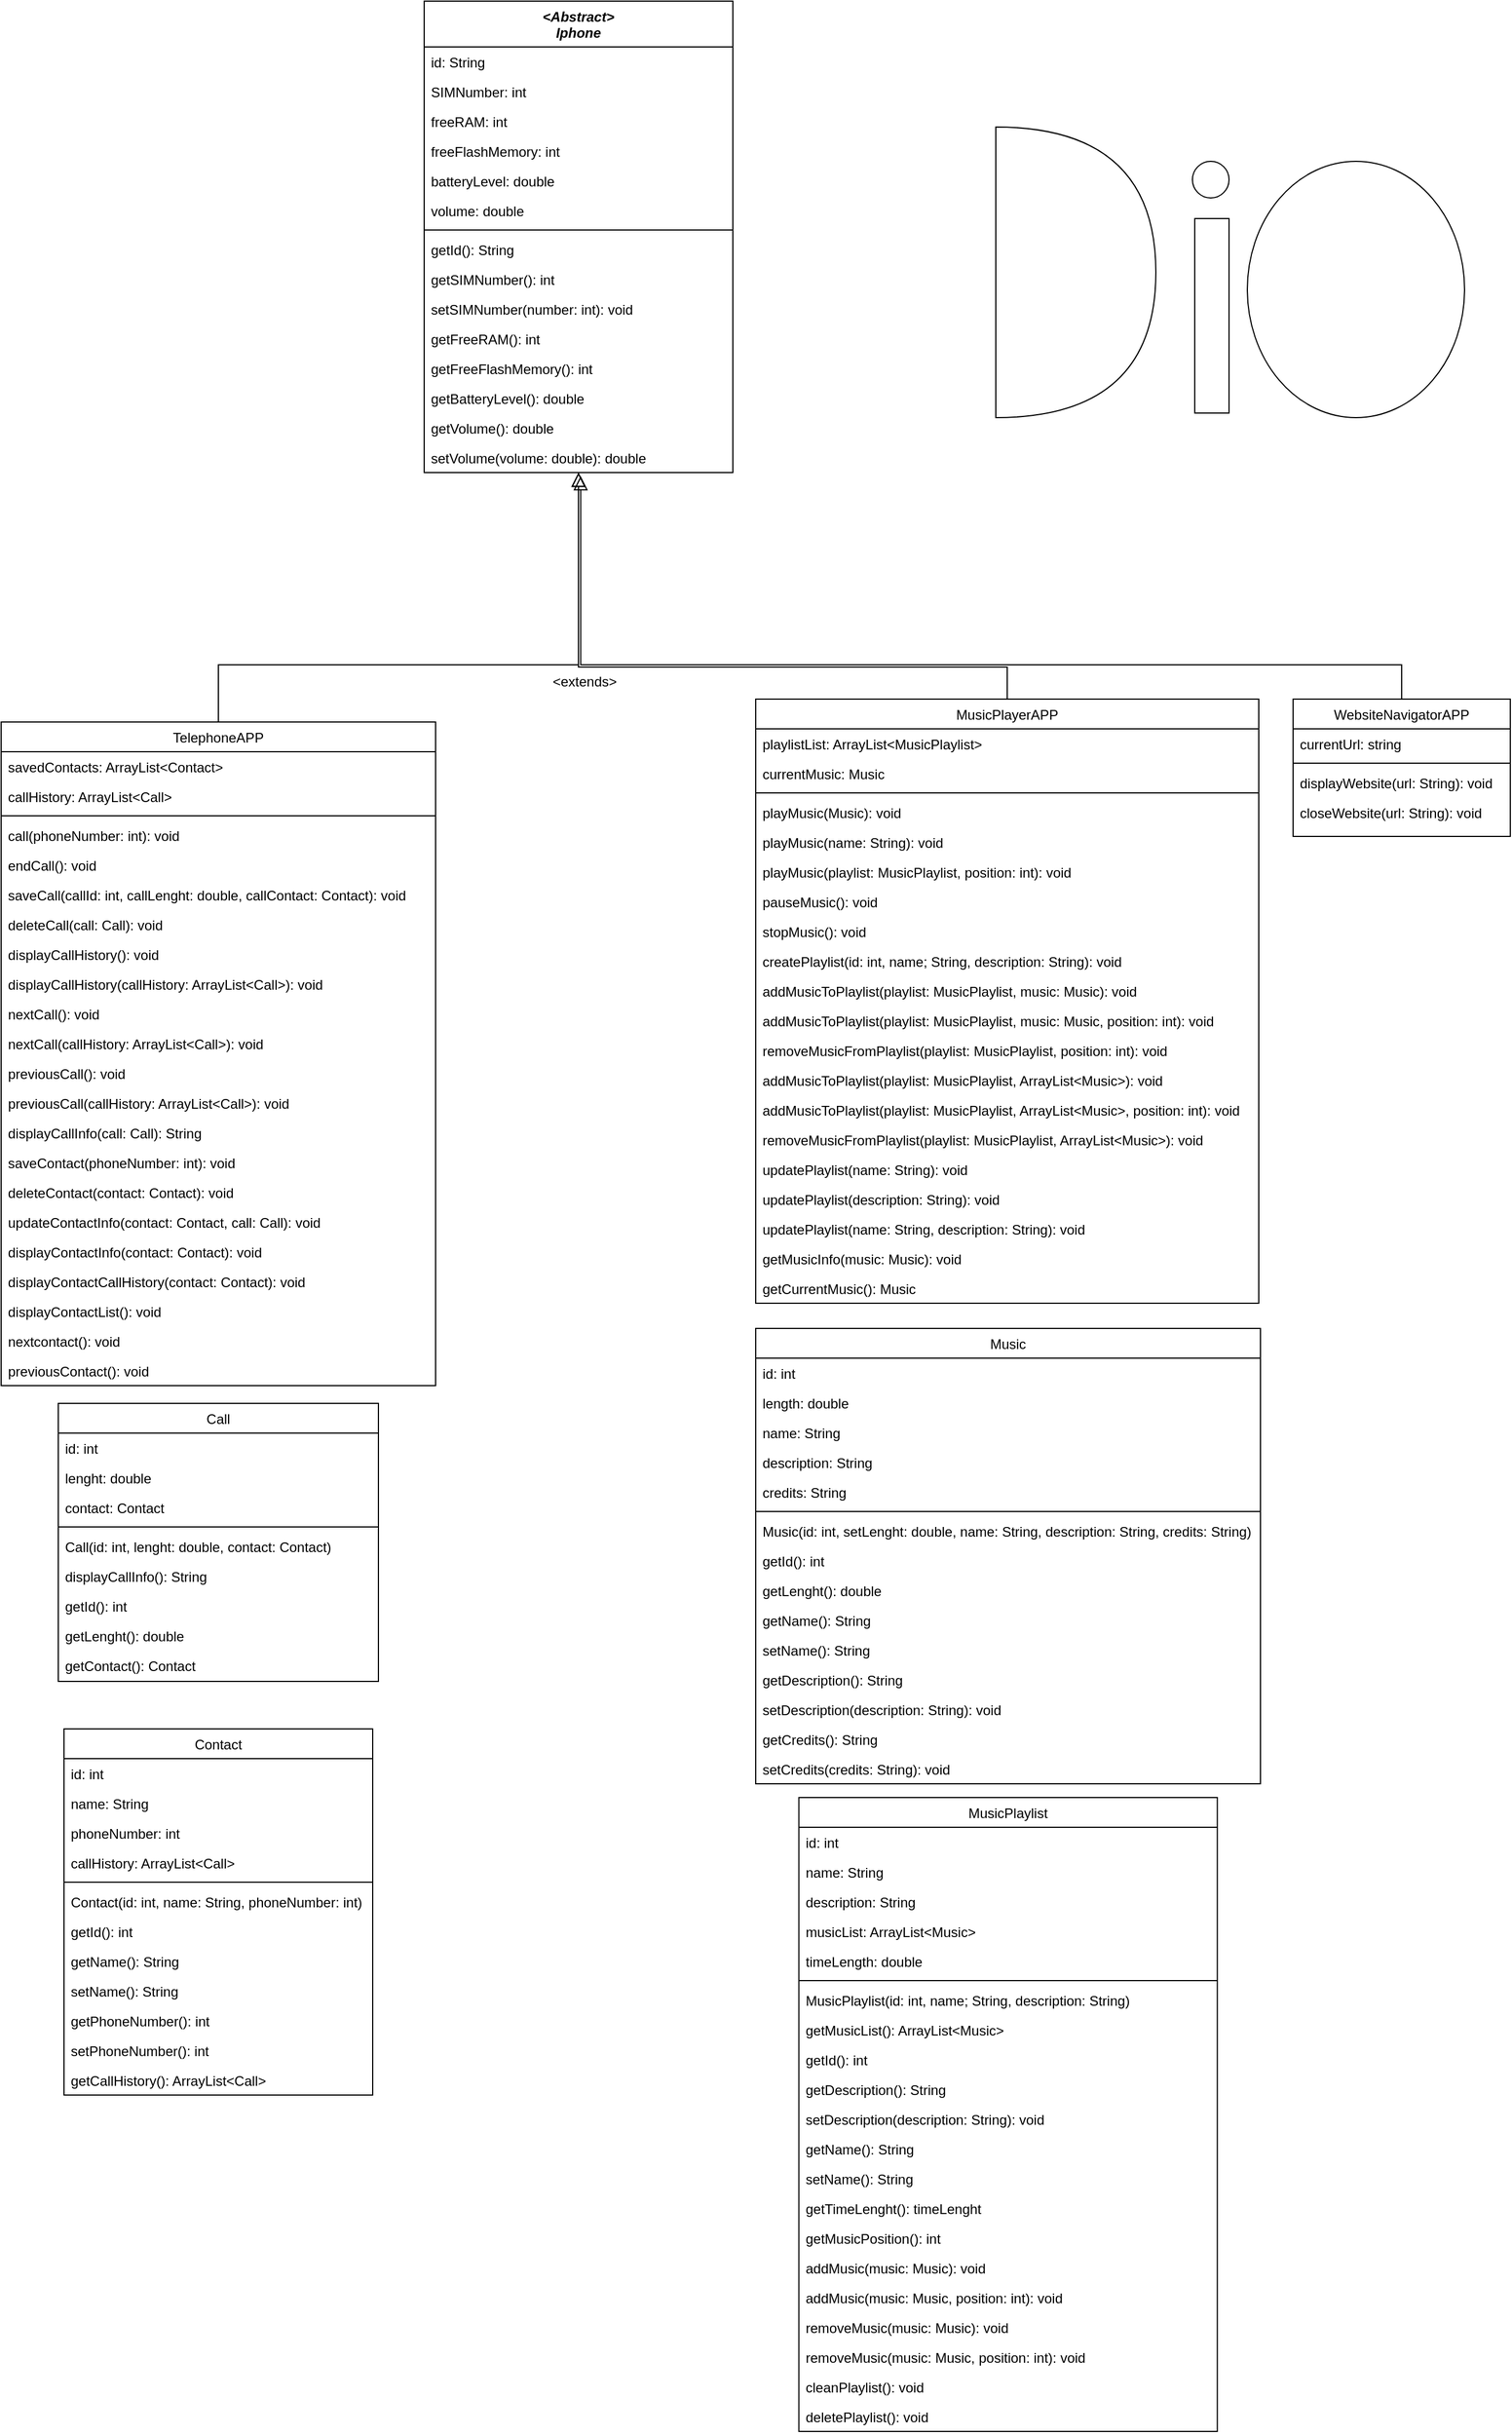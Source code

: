 <mxfile version="24.3.1" type="github">
  <diagram id="C5RBs43oDa-KdzZeNtuy" name="Page-1">
    <mxGraphModel dx="3695" dy="2749" grid="1" gridSize="10" guides="1" tooltips="1" connect="1" arrows="1" fold="1" page="1" pageScale="1" pageWidth="827" pageHeight="1169" math="0" shadow="0">
      <root>
        <mxCell id="WIyWlLk6GJQsqaUBKTNV-0" />
        <mxCell id="WIyWlLk6GJQsqaUBKTNV-1" parent="WIyWlLk6GJQsqaUBKTNV-0" />
        <mxCell id="zkfFHV4jXpPFQw0GAbJ--0" value="&lt;Abstract&gt;&#xa;Iphone" style="swimlane;fontStyle=3;align=center;verticalAlign=top;childLayout=stackLayout;horizontal=1;startSize=40;horizontalStack=0;resizeParent=1;resizeLast=0;collapsible=1;marginBottom=0;rounded=0;shadow=0;strokeWidth=1;" parent="WIyWlLk6GJQsqaUBKTNV-1" vertex="1">
          <mxGeometry x="-370" y="-1130" width="270" height="412" as="geometry">
            <mxRectangle x="230" y="140" width="160" height="26" as="alternateBounds" />
          </mxGeometry>
        </mxCell>
        <mxCell id="zkfFHV4jXpPFQw0GAbJ--1" value="id: String" style="text;align=left;verticalAlign=top;spacingLeft=4;spacingRight=4;overflow=hidden;rotatable=0;points=[[0,0.5],[1,0.5]];portConstraint=eastwest;" parent="zkfFHV4jXpPFQw0GAbJ--0" vertex="1">
          <mxGeometry y="40" width="270" height="26" as="geometry" />
        </mxCell>
        <mxCell id="zkfFHV4jXpPFQw0GAbJ--2" value="SIMNumber: int" style="text;align=left;verticalAlign=top;spacingLeft=4;spacingRight=4;overflow=hidden;rotatable=0;points=[[0,0.5],[1,0.5]];portConstraint=eastwest;rounded=0;shadow=0;html=0;" parent="zkfFHV4jXpPFQw0GAbJ--0" vertex="1">
          <mxGeometry y="66" width="270" height="26" as="geometry" />
        </mxCell>
        <mxCell id="VsYy0m-p5Vns88YrFGMC-11" value="freeRAM: int" style="text;align=left;verticalAlign=top;spacingLeft=4;spacingRight=4;overflow=hidden;rotatable=0;points=[[0,0.5],[1,0.5]];portConstraint=eastwest;rounded=0;shadow=0;html=0;" parent="zkfFHV4jXpPFQw0GAbJ--0" vertex="1">
          <mxGeometry y="92" width="270" height="26" as="geometry" />
        </mxCell>
        <mxCell id="VsYy0m-p5Vns88YrFGMC-12" value="freeFlashMemory: int" style="text;align=left;verticalAlign=top;spacingLeft=4;spacingRight=4;overflow=hidden;rotatable=0;points=[[0,0.5],[1,0.5]];portConstraint=eastwest;rounded=0;shadow=0;html=0;" parent="zkfFHV4jXpPFQw0GAbJ--0" vertex="1">
          <mxGeometry y="118" width="270" height="26" as="geometry" />
        </mxCell>
        <mxCell id="VsYy0m-p5Vns88YrFGMC-13" value="batteryLevel: double" style="text;align=left;verticalAlign=top;spacingLeft=4;spacingRight=4;overflow=hidden;rotatable=0;points=[[0,0.5],[1,0.5]];portConstraint=eastwest;rounded=0;shadow=0;html=0;" parent="zkfFHV4jXpPFQw0GAbJ--0" vertex="1">
          <mxGeometry y="144" width="270" height="26" as="geometry" />
        </mxCell>
        <mxCell id="VsYy0m-p5Vns88YrFGMC-38" value="volume: double" style="text;align=left;verticalAlign=top;spacingLeft=4;spacingRight=4;overflow=hidden;rotatable=0;points=[[0,0.5],[1,0.5]];portConstraint=eastwest;rounded=0;shadow=0;html=0;" parent="zkfFHV4jXpPFQw0GAbJ--0" vertex="1">
          <mxGeometry y="170" width="270" height="26" as="geometry" />
        </mxCell>
        <mxCell id="zkfFHV4jXpPFQw0GAbJ--4" value="" style="line;html=1;strokeWidth=1;align=left;verticalAlign=middle;spacingTop=-1;spacingLeft=3;spacingRight=3;rotatable=0;labelPosition=right;points=[];portConstraint=eastwest;" parent="zkfFHV4jXpPFQw0GAbJ--0" vertex="1">
          <mxGeometry y="196" width="270" height="8" as="geometry" />
        </mxCell>
        <mxCell id="VsYy0m-p5Vns88YrFGMC-31" value="getId(): String" style="text;align=left;verticalAlign=top;spacingLeft=4;spacingRight=4;overflow=hidden;rotatable=0;points=[[0,0.5],[1,0.5]];portConstraint=eastwest;" parent="zkfFHV4jXpPFQw0GAbJ--0" vertex="1">
          <mxGeometry y="204" width="270" height="26" as="geometry" />
        </mxCell>
        <mxCell id="zkfFHV4jXpPFQw0GAbJ--5" value="getSIMNumber(): int" style="text;align=left;verticalAlign=top;spacingLeft=4;spacingRight=4;overflow=hidden;rotatable=0;points=[[0,0.5],[1,0.5]];portConstraint=eastwest;" parent="zkfFHV4jXpPFQw0GAbJ--0" vertex="1">
          <mxGeometry y="230" width="270" height="26" as="geometry" />
        </mxCell>
        <mxCell id="VsYy0m-p5Vns88YrFGMC-25" value="setSIMNumber(number: int): void" style="text;align=left;verticalAlign=top;spacingLeft=4;spacingRight=4;overflow=hidden;rotatable=0;points=[[0,0.5],[1,0.5]];portConstraint=eastwest;" parent="zkfFHV4jXpPFQw0GAbJ--0" vertex="1">
          <mxGeometry y="256" width="270" height="26" as="geometry" />
        </mxCell>
        <mxCell id="VsYy0m-p5Vns88YrFGMC-26" value="getFreeRAM(): int&#xa;" style="text;align=left;verticalAlign=top;spacingLeft=4;spacingRight=4;overflow=hidden;rotatable=0;points=[[0,0.5],[1,0.5]];portConstraint=eastwest;" parent="zkfFHV4jXpPFQw0GAbJ--0" vertex="1">
          <mxGeometry y="282" width="270" height="26" as="geometry" />
        </mxCell>
        <mxCell id="VsYy0m-p5Vns88YrFGMC-28" value="getFreeFlashMemory(): int&#xa;" style="text;align=left;verticalAlign=top;spacingLeft=4;spacingRight=4;overflow=hidden;rotatable=0;points=[[0,0.5],[1,0.5]];portConstraint=eastwest;" parent="zkfFHV4jXpPFQw0GAbJ--0" vertex="1">
          <mxGeometry y="308" width="270" height="26" as="geometry" />
        </mxCell>
        <mxCell id="VsYy0m-p5Vns88YrFGMC-30" value="getBatteryLevel(): double&#xa;" style="text;align=left;verticalAlign=top;spacingLeft=4;spacingRight=4;overflow=hidden;rotatable=0;points=[[0,0.5],[1,0.5]];portConstraint=eastwest;" parent="zkfFHV4jXpPFQw0GAbJ--0" vertex="1">
          <mxGeometry y="334" width="270" height="26" as="geometry" />
        </mxCell>
        <mxCell id="VsYy0m-p5Vns88YrFGMC-36" value="getVolume(): double" style="text;align=left;verticalAlign=top;spacingLeft=4;spacingRight=4;overflow=hidden;rotatable=0;points=[[0,0.5],[1,0.5]];portConstraint=eastwest;" parent="zkfFHV4jXpPFQw0GAbJ--0" vertex="1">
          <mxGeometry y="360" width="270" height="26" as="geometry" />
        </mxCell>
        <mxCell id="VsYy0m-p5Vns88YrFGMC-37" value="setVolume(volume: double): double" style="text;align=left;verticalAlign=top;spacingLeft=4;spacingRight=4;overflow=hidden;rotatable=0;points=[[0,0.5],[1,0.5]];portConstraint=eastwest;" parent="zkfFHV4jXpPFQw0GAbJ--0" vertex="1">
          <mxGeometry y="386" width="270" height="26" as="geometry" />
        </mxCell>
        <mxCell id="zkfFHV4jXpPFQw0GAbJ--6" value="TelephoneAPP" style="swimlane;fontStyle=0;align=center;verticalAlign=top;childLayout=stackLayout;horizontal=1;startSize=26;horizontalStack=0;resizeParent=1;resizeLast=0;collapsible=1;marginBottom=0;rounded=0;shadow=0;strokeWidth=1;" parent="WIyWlLk6GJQsqaUBKTNV-1" vertex="1">
          <mxGeometry x="-740" y="-500" width="380" height="580" as="geometry">
            <mxRectangle x="130" y="380" width="160" height="26" as="alternateBounds" />
          </mxGeometry>
        </mxCell>
        <mxCell id="MtzZMHlsdwtKuNO-pW-n-44" value="savedContacts: ArrayList&lt;Contact&gt;" style="text;align=left;verticalAlign=top;spacingLeft=4;spacingRight=4;overflow=hidden;rotatable=0;points=[[0,0.5],[1,0.5]];portConstraint=eastwest;" parent="zkfFHV4jXpPFQw0GAbJ--6" vertex="1">
          <mxGeometry y="26" width="380" height="26" as="geometry" />
        </mxCell>
        <mxCell id="MtzZMHlsdwtKuNO-pW-n-29" value="callHistory: ArrayList&lt;Call&gt;" style="text;align=left;verticalAlign=top;spacingLeft=4;spacingRight=4;overflow=hidden;rotatable=0;points=[[0,0.5],[1,0.5]];portConstraint=eastwest;" parent="zkfFHV4jXpPFQw0GAbJ--6" vertex="1">
          <mxGeometry y="52" width="380" height="26" as="geometry" />
        </mxCell>
        <mxCell id="zkfFHV4jXpPFQw0GAbJ--9" value="" style="line;html=1;strokeWidth=1;align=left;verticalAlign=middle;spacingTop=-1;spacingLeft=3;spacingRight=3;rotatable=0;labelPosition=right;points=[];portConstraint=eastwest;" parent="zkfFHV4jXpPFQw0GAbJ--6" vertex="1">
          <mxGeometry y="78" width="380" height="8" as="geometry" />
        </mxCell>
        <mxCell id="MtzZMHlsdwtKuNO-pW-n-32" value="call(phoneNumber: int): void" style="text;align=left;verticalAlign=top;spacingLeft=4;spacingRight=4;overflow=hidden;rotatable=0;points=[[0,0.5],[1,0.5]];portConstraint=eastwest;" parent="zkfFHV4jXpPFQw0GAbJ--6" vertex="1">
          <mxGeometry y="86" width="380" height="26" as="geometry" />
        </mxCell>
        <mxCell id="MtzZMHlsdwtKuNO-pW-n-36" value="endCall(): void" style="text;align=left;verticalAlign=top;spacingLeft=4;spacingRight=4;overflow=hidden;rotatable=0;points=[[0,0.5],[1,0.5]];portConstraint=eastwest;" parent="zkfFHV4jXpPFQw0GAbJ--6" vertex="1">
          <mxGeometry y="112" width="380" height="26" as="geometry" />
        </mxCell>
        <mxCell id="MtzZMHlsdwtKuNO-pW-n-45" value="saveCall(callId: int, callLenght: double, callContact: Contact): void" style="text;align=left;verticalAlign=top;spacingLeft=4;spacingRight=4;overflow=hidden;rotatable=0;points=[[0,0.5],[1,0.5]];portConstraint=eastwest;" parent="zkfFHV4jXpPFQw0GAbJ--6" vertex="1">
          <mxGeometry y="138" width="380" height="26" as="geometry" />
        </mxCell>
        <mxCell id="MtzZMHlsdwtKuNO-pW-n-46" value="deleteCall(call: Call): void" style="text;align=left;verticalAlign=top;spacingLeft=4;spacingRight=4;overflow=hidden;rotatable=0;points=[[0,0.5],[1,0.5]];portConstraint=eastwest;" parent="zkfFHV4jXpPFQw0GAbJ--6" vertex="1">
          <mxGeometry y="164" width="380" height="26" as="geometry" />
        </mxCell>
        <mxCell id="MtzZMHlsdwtKuNO-pW-n-47" value="displayCallHistory(): void" style="text;align=left;verticalAlign=top;spacingLeft=4;spacingRight=4;overflow=hidden;rotatable=0;points=[[0,0.5],[1,0.5]];portConstraint=eastwest;" parent="zkfFHV4jXpPFQw0GAbJ--6" vertex="1">
          <mxGeometry y="190" width="380" height="26" as="geometry" />
        </mxCell>
        <mxCell id="MtzZMHlsdwtKuNO-pW-n-82" value="displayCallHistory(callHistory: ArrayList&lt;Call&gt;): void" style="text;align=left;verticalAlign=top;spacingLeft=4;spacingRight=4;overflow=hidden;rotatable=0;points=[[0,0.5],[1,0.5]];portConstraint=eastwest;" parent="zkfFHV4jXpPFQw0GAbJ--6" vertex="1">
          <mxGeometry y="216" width="380" height="26" as="geometry" />
        </mxCell>
        <mxCell id="MtzZMHlsdwtKuNO-pW-n-54" value="nextCall(): void" style="text;align=left;verticalAlign=top;spacingLeft=4;spacingRight=4;overflow=hidden;rotatable=0;points=[[0,0.5],[1,0.5]];portConstraint=eastwest;" parent="zkfFHV4jXpPFQw0GAbJ--6" vertex="1">
          <mxGeometry y="242" width="380" height="26" as="geometry" />
        </mxCell>
        <mxCell id="mUBlVwmN25KbNVUMUmp7-12" value="nextCall(callHistory: ArrayList&lt;Call&gt;): void" style="text;align=left;verticalAlign=top;spacingLeft=4;spacingRight=4;overflow=hidden;rotatable=0;points=[[0,0.5],[1,0.5]];portConstraint=eastwest;" vertex="1" parent="zkfFHV4jXpPFQw0GAbJ--6">
          <mxGeometry y="268" width="380" height="26" as="geometry" />
        </mxCell>
        <mxCell id="mUBlVwmN25KbNVUMUmp7-14" value="previousCall(): void" style="text;align=left;verticalAlign=top;spacingLeft=4;spacingRight=4;overflow=hidden;rotatable=0;points=[[0,0.5],[1,0.5]];portConstraint=eastwest;" vertex="1" parent="zkfFHV4jXpPFQw0GAbJ--6">
          <mxGeometry y="294" width="380" height="26" as="geometry" />
        </mxCell>
        <mxCell id="MtzZMHlsdwtKuNO-pW-n-55" value="previousCall(callHistory: ArrayList&lt;Call&gt;): void" style="text;align=left;verticalAlign=top;spacingLeft=4;spacingRight=4;overflow=hidden;rotatable=0;points=[[0,0.5],[1,0.5]];portConstraint=eastwest;" parent="zkfFHV4jXpPFQw0GAbJ--6" vertex="1">
          <mxGeometry y="320" width="380" height="26" as="geometry" />
        </mxCell>
        <mxCell id="MtzZMHlsdwtKuNO-pW-n-52" value="displayCallInfo(call: Call): String" style="text;align=left;verticalAlign=top;spacingLeft=4;spacingRight=4;overflow=hidden;rotatable=0;points=[[0,0.5],[1,0.5]];portConstraint=eastwest;" parent="zkfFHV4jXpPFQw0GAbJ--6" vertex="1">
          <mxGeometry y="346" width="380" height="26" as="geometry" />
        </mxCell>
        <mxCell id="MtzZMHlsdwtKuNO-pW-n-56" value="saveContact(phoneNumber: int): void" style="text;align=left;verticalAlign=top;spacingLeft=4;spacingRight=4;overflow=hidden;rotatable=0;points=[[0,0.5],[1,0.5]];portConstraint=eastwest;" parent="zkfFHV4jXpPFQw0GAbJ--6" vertex="1">
          <mxGeometry y="372" width="380" height="26" as="geometry" />
        </mxCell>
        <mxCell id="MtzZMHlsdwtKuNO-pW-n-57" value="deleteContact(contact: Contact): void" style="text;align=left;verticalAlign=top;spacingLeft=4;spacingRight=4;overflow=hidden;rotatable=0;points=[[0,0.5],[1,0.5]];portConstraint=eastwest;" parent="zkfFHV4jXpPFQw0GAbJ--6" vertex="1">
          <mxGeometry y="398" width="380" height="26" as="geometry" />
        </mxCell>
        <mxCell id="MtzZMHlsdwtKuNO-pW-n-64" value="updateContactInfo(contact: Contact, call: Call): void" style="text;align=left;verticalAlign=top;spacingLeft=4;spacingRight=4;overflow=hidden;rotatable=0;points=[[0,0.5],[1,0.5]];portConstraint=eastwest;" parent="zkfFHV4jXpPFQw0GAbJ--6" vertex="1">
          <mxGeometry y="424" width="380" height="26" as="geometry" />
        </mxCell>
        <mxCell id="MtzZMHlsdwtKuNO-pW-n-61" value="displayContactInfo(contact: Contact): void" style="text;align=left;verticalAlign=top;spacingLeft=4;spacingRight=4;overflow=hidden;rotatable=0;points=[[0,0.5],[1,0.5]];portConstraint=eastwest;" parent="zkfFHV4jXpPFQw0GAbJ--6" vertex="1">
          <mxGeometry y="450" width="380" height="26" as="geometry" />
        </mxCell>
        <mxCell id="MtzZMHlsdwtKuNO-pW-n-83" value="displayContactCallHistory(contact: Contact): void" style="text;align=left;verticalAlign=top;spacingLeft=4;spacingRight=4;overflow=hidden;rotatable=0;points=[[0,0.5],[1,0.5]];portConstraint=eastwest;" parent="zkfFHV4jXpPFQw0GAbJ--6" vertex="1">
          <mxGeometry y="476" width="380" height="26" as="geometry" />
        </mxCell>
        <mxCell id="MtzZMHlsdwtKuNO-pW-n-58" value="displayContactList(): void" style="text;align=left;verticalAlign=top;spacingLeft=4;spacingRight=4;overflow=hidden;rotatable=0;points=[[0,0.5],[1,0.5]];portConstraint=eastwest;" parent="zkfFHV4jXpPFQw0GAbJ--6" vertex="1">
          <mxGeometry y="502" width="380" height="26" as="geometry" />
        </mxCell>
        <mxCell id="MtzZMHlsdwtKuNO-pW-n-59" value="nextcontact(): void" style="text;align=left;verticalAlign=top;spacingLeft=4;spacingRight=4;overflow=hidden;rotatable=0;points=[[0,0.5],[1,0.5]];portConstraint=eastwest;" parent="zkfFHV4jXpPFQw0GAbJ--6" vertex="1">
          <mxGeometry y="528" width="380" height="26" as="geometry" />
        </mxCell>
        <mxCell id="MtzZMHlsdwtKuNO-pW-n-62" value="previousContact(): void" style="text;align=left;verticalAlign=top;spacingLeft=4;spacingRight=4;overflow=hidden;rotatable=0;points=[[0,0.5],[1,0.5]];portConstraint=eastwest;" parent="zkfFHV4jXpPFQw0GAbJ--6" vertex="1">
          <mxGeometry y="554" width="380" height="26" as="geometry" />
        </mxCell>
        <mxCell id="zkfFHV4jXpPFQw0GAbJ--12" value="" style="endArrow=block;endSize=10;endFill=0;shadow=0;strokeWidth=1;rounded=0;curved=0;edgeStyle=elbowEdgeStyle;elbow=vertical;" parent="WIyWlLk6GJQsqaUBKTNV-1" source="zkfFHV4jXpPFQw0GAbJ--6" target="zkfFHV4jXpPFQw0GAbJ--0" edge="1">
          <mxGeometry width="160" relative="1" as="geometry">
            <mxPoint x="-300" y="-667" as="sourcePoint" />
            <mxPoint x="-300" y="-667" as="targetPoint" />
            <Array as="points">
              <mxPoint x="-235" y="-550" />
            </Array>
          </mxGeometry>
        </mxCell>
        <mxCell id="zkfFHV4jXpPFQw0GAbJ--13" value="MusicPlayerAPP" style="swimlane;fontStyle=0;align=center;verticalAlign=top;childLayout=stackLayout;horizontal=1;startSize=26;horizontalStack=0;resizeParent=1;resizeLast=0;collapsible=1;marginBottom=0;rounded=0;shadow=0;strokeWidth=1;" parent="WIyWlLk6GJQsqaUBKTNV-1" vertex="1">
          <mxGeometry x="-80" y="-520" width="440" height="528" as="geometry">
            <mxRectangle x="340" y="380" width="170" height="26" as="alternateBounds" />
          </mxGeometry>
        </mxCell>
        <mxCell id="zkfFHV4jXpPFQw0GAbJ--14" value="playlistList: ArrayList&lt;MusicPlaylist&gt;&#xa;" style="text;align=left;verticalAlign=top;spacingLeft=4;spacingRight=4;overflow=hidden;rotatable=0;points=[[0,0.5],[1,0.5]];portConstraint=eastwest;" parent="zkfFHV4jXpPFQw0GAbJ--13" vertex="1">
          <mxGeometry y="26" width="440" height="26" as="geometry" />
        </mxCell>
        <mxCell id="mUBlVwmN25KbNVUMUmp7-44" value="currentMusic: Music" style="text;align=left;verticalAlign=top;spacingLeft=4;spacingRight=4;overflow=hidden;rotatable=0;points=[[0,0.5],[1,0.5]];portConstraint=eastwest;" vertex="1" parent="zkfFHV4jXpPFQw0GAbJ--13">
          <mxGeometry y="52" width="440" height="26" as="geometry" />
        </mxCell>
        <mxCell id="zkfFHV4jXpPFQw0GAbJ--15" value="" style="line;html=1;strokeWidth=1;align=left;verticalAlign=middle;spacingTop=-1;spacingLeft=3;spacingRight=3;rotatable=0;labelPosition=right;points=[];portConstraint=eastwest;" parent="zkfFHV4jXpPFQw0GAbJ--13" vertex="1">
          <mxGeometry y="78" width="440" height="8" as="geometry" />
        </mxCell>
        <mxCell id="mUBlVwmN25KbNVUMUmp7-31" value="playMusic(Music): void" style="text;align=left;verticalAlign=top;spacingLeft=4;spacingRight=4;overflow=hidden;rotatable=0;points=[[0,0.5],[1,0.5]];portConstraint=eastwest;" vertex="1" parent="zkfFHV4jXpPFQw0GAbJ--13">
          <mxGeometry y="86" width="440" height="26" as="geometry" />
        </mxCell>
        <mxCell id="mUBlVwmN25KbNVUMUmp7-35" value="playMusic(name: String): void" style="text;align=left;verticalAlign=top;spacingLeft=4;spacingRight=4;overflow=hidden;rotatable=0;points=[[0,0.5],[1,0.5]];portConstraint=eastwest;" vertex="1" parent="zkfFHV4jXpPFQw0GAbJ--13">
          <mxGeometry y="112" width="440" height="26" as="geometry" />
        </mxCell>
        <mxCell id="mUBlVwmN25KbNVUMUmp7-34" value="playMusic(playlist: MusicPlaylist, position: int): void" style="text;align=left;verticalAlign=top;spacingLeft=4;spacingRight=4;overflow=hidden;rotatable=0;points=[[0,0.5],[1,0.5]];portConstraint=eastwest;" vertex="1" parent="zkfFHV4jXpPFQw0GAbJ--13">
          <mxGeometry y="138" width="440" height="26" as="geometry" />
        </mxCell>
        <mxCell id="mUBlVwmN25KbNVUMUmp7-32" value="pauseMusic(): void" style="text;align=left;verticalAlign=top;spacingLeft=4;spacingRight=4;overflow=hidden;rotatable=0;points=[[0,0.5],[1,0.5]];portConstraint=eastwest;" vertex="1" parent="zkfFHV4jXpPFQw0GAbJ--13">
          <mxGeometry y="164" width="440" height="26" as="geometry" />
        </mxCell>
        <mxCell id="mUBlVwmN25KbNVUMUmp7-37" value="stopMusic(): void" style="text;align=left;verticalAlign=top;spacingLeft=4;spacingRight=4;overflow=hidden;rotatable=0;points=[[0,0.5],[1,0.5]];portConstraint=eastwest;" vertex="1" parent="zkfFHV4jXpPFQw0GAbJ--13">
          <mxGeometry y="190" width="440" height="26" as="geometry" />
        </mxCell>
        <mxCell id="mUBlVwmN25KbNVUMUmp7-46" value="createPlaylist(id: int, name; String, description: String): void" style="text;align=left;verticalAlign=top;spacingLeft=4;spacingRight=4;overflow=hidden;rotatable=0;points=[[0,0.5],[1,0.5]];portConstraint=eastwest;" vertex="1" parent="zkfFHV4jXpPFQw0GAbJ--13">
          <mxGeometry y="216" width="440" height="26" as="geometry" />
        </mxCell>
        <mxCell id="mUBlVwmN25KbNVUMUmp7-39" value="addMusicToPlaylist(playlist: MusicPlaylist, music: Music): void" style="text;align=left;verticalAlign=top;spacingLeft=4;spacingRight=4;overflow=hidden;rotatable=0;points=[[0,0.5],[1,0.5]];portConstraint=eastwest;" vertex="1" parent="zkfFHV4jXpPFQw0GAbJ--13">
          <mxGeometry y="242" width="440" height="26" as="geometry" />
        </mxCell>
        <mxCell id="mUBlVwmN25KbNVUMUmp7-51" value="addMusicToPlaylist(playlist: MusicPlaylist, music: Music, position: int): void" style="text;align=left;verticalAlign=top;spacingLeft=4;spacingRight=4;overflow=hidden;rotatable=0;points=[[0,0.5],[1,0.5]];portConstraint=eastwest;" vertex="1" parent="zkfFHV4jXpPFQw0GAbJ--13">
          <mxGeometry y="268" width="440" height="26" as="geometry" />
        </mxCell>
        <mxCell id="mUBlVwmN25KbNVUMUmp7-40" value="removeMusicFromPlaylist(playlist: MusicPlaylist, position: int): void" style="text;align=left;verticalAlign=top;spacingLeft=4;spacingRight=4;overflow=hidden;rotatable=0;points=[[0,0.5],[1,0.5]];portConstraint=eastwest;" vertex="1" parent="zkfFHV4jXpPFQw0GAbJ--13">
          <mxGeometry y="294" width="440" height="26" as="geometry" />
        </mxCell>
        <mxCell id="mUBlVwmN25KbNVUMUmp7-52" value="addMusicToPlaylist(playlist: MusicPlaylist, ArrayList&lt;Music&gt;): void" style="text;align=left;verticalAlign=top;spacingLeft=4;spacingRight=4;overflow=hidden;rotatable=0;points=[[0,0.5],[1,0.5]];portConstraint=eastwest;" vertex="1" parent="zkfFHV4jXpPFQw0GAbJ--13">
          <mxGeometry y="320" width="440" height="26" as="geometry" />
        </mxCell>
        <mxCell id="mUBlVwmN25KbNVUMUmp7-53" value="addMusicToPlaylist(playlist: MusicPlaylist, ArrayList&lt;Music&gt;, position: int): void" style="text;align=left;verticalAlign=top;spacingLeft=4;spacingRight=4;overflow=hidden;rotatable=0;points=[[0,0.5],[1,0.5]];portConstraint=eastwest;" vertex="1" parent="zkfFHV4jXpPFQw0GAbJ--13">
          <mxGeometry y="346" width="440" height="26" as="geometry" />
        </mxCell>
        <mxCell id="mUBlVwmN25KbNVUMUmp7-54" value="removeMusicFromPlaylist(playlist: MusicPlaylist, ArrayList&lt;Music&gt;): void" style="text;align=left;verticalAlign=top;spacingLeft=4;spacingRight=4;overflow=hidden;rotatable=0;points=[[0,0.5],[1,0.5]];portConstraint=eastwest;" vertex="1" parent="zkfFHV4jXpPFQw0GAbJ--13">
          <mxGeometry y="372" width="440" height="26" as="geometry" />
        </mxCell>
        <mxCell id="mUBlVwmN25KbNVUMUmp7-48" value="updatePlaylist(name: String): void" style="text;align=left;verticalAlign=top;spacingLeft=4;spacingRight=4;overflow=hidden;rotatable=0;points=[[0,0.5],[1,0.5]];portConstraint=eastwest;" vertex="1" parent="zkfFHV4jXpPFQw0GAbJ--13">
          <mxGeometry y="398" width="440" height="26" as="geometry" />
        </mxCell>
        <mxCell id="mUBlVwmN25KbNVUMUmp7-49" value="updatePlaylist(description: String): void" style="text;align=left;verticalAlign=top;spacingLeft=4;spacingRight=4;overflow=hidden;rotatable=0;points=[[0,0.5],[1,0.5]];portConstraint=eastwest;" vertex="1" parent="zkfFHV4jXpPFQw0GAbJ--13">
          <mxGeometry y="424" width="440" height="26" as="geometry" />
        </mxCell>
        <mxCell id="mUBlVwmN25KbNVUMUmp7-47" value="updatePlaylist(name: String, description: String): void" style="text;align=left;verticalAlign=top;spacingLeft=4;spacingRight=4;overflow=hidden;rotatable=0;points=[[0,0.5],[1,0.5]];portConstraint=eastwest;" vertex="1" parent="zkfFHV4jXpPFQw0GAbJ--13">
          <mxGeometry y="450" width="440" height="26" as="geometry" />
        </mxCell>
        <mxCell id="mUBlVwmN25KbNVUMUmp7-42" value="getMusicInfo(music: Music): void" style="text;align=left;verticalAlign=top;spacingLeft=4;spacingRight=4;overflow=hidden;rotatable=0;points=[[0,0.5],[1,0.5]];portConstraint=eastwest;" vertex="1" parent="zkfFHV4jXpPFQw0GAbJ--13">
          <mxGeometry y="476" width="440" height="26" as="geometry" />
        </mxCell>
        <mxCell id="mUBlVwmN25KbNVUMUmp7-45" value="getCurrentMusic(): Music" style="text;align=left;verticalAlign=top;spacingLeft=4;spacingRight=4;overflow=hidden;rotatable=0;points=[[0,0.5],[1,0.5]];portConstraint=eastwest;" vertex="1" parent="zkfFHV4jXpPFQw0GAbJ--13">
          <mxGeometry y="502" width="440" height="26" as="geometry" />
        </mxCell>
        <mxCell id="zkfFHV4jXpPFQw0GAbJ--16" value="" style="endArrow=block;endSize=10;endFill=0;shadow=0;strokeWidth=1;rounded=0;curved=0;edgeStyle=elbowEdgeStyle;elbow=vertical;entryX=0.5;entryY=1;entryDx=0;entryDy=0;exitX=0.5;exitY=0;exitDx=0;exitDy=0;" parent="WIyWlLk6GJQsqaUBKTNV-1" source="zkfFHV4jXpPFQw0GAbJ--13" target="zkfFHV4jXpPFQw0GAbJ--0" edge="1">
          <mxGeometry width="160" relative="1" as="geometry">
            <mxPoint x="-86" y="-428" as="sourcePoint" />
            <mxPoint x="-200" y="-584" as="targetPoint" />
            <Array as="points">
              <mxPoint x="-200" y="-548" />
            </Array>
          </mxGeometry>
        </mxCell>
        <mxCell id="VsYy0m-p5Vns88YrFGMC-7" value="&amp;lt;extends&amp;gt;" style="text;html=1;align=center;verticalAlign=middle;resizable=0;points=[];autosize=1;strokeColor=none;fillColor=none;" parent="WIyWlLk6GJQsqaUBKTNV-1" vertex="1">
          <mxGeometry x="-270" y="-550" width="80" height="30" as="geometry" />
        </mxCell>
        <mxCell id="VsYy0m-p5Vns88YrFGMC-20" value="MusicPlaylist" style="swimlane;fontStyle=0;align=center;verticalAlign=top;childLayout=stackLayout;horizontal=1;startSize=26;horizontalStack=0;resizeParent=1;resizeLast=0;collapsible=1;marginBottom=0;rounded=0;shadow=0;strokeWidth=1;" parent="WIyWlLk6GJQsqaUBKTNV-1" vertex="1">
          <mxGeometry x="-42.25" y="440" width="366" height="554" as="geometry">
            <mxRectangle x="340" y="380" width="170" height="26" as="alternateBounds" />
          </mxGeometry>
        </mxCell>
        <mxCell id="mUBlVwmN25KbNVUMUmp7-23" value="id: int" style="text;align=left;verticalAlign=top;spacingLeft=4;spacingRight=4;overflow=hidden;rotatable=0;points=[[0,0.5],[1,0.5]];portConstraint=eastwest;" vertex="1" parent="VsYy0m-p5Vns88YrFGMC-20">
          <mxGeometry y="26" width="366" height="26" as="geometry" />
        </mxCell>
        <mxCell id="mUBlVwmN25KbNVUMUmp7-24" value="name: String" style="text;align=left;verticalAlign=top;spacingLeft=4;spacingRight=4;overflow=hidden;rotatable=0;points=[[0,0.5],[1,0.5]];portConstraint=eastwest;" vertex="1" parent="VsYy0m-p5Vns88YrFGMC-20">
          <mxGeometry y="52" width="366" height="26" as="geometry" />
        </mxCell>
        <mxCell id="mUBlVwmN25KbNVUMUmp7-30" value="description: String" style="text;align=left;verticalAlign=top;spacingLeft=4;spacingRight=4;overflow=hidden;rotatable=0;points=[[0,0.5],[1,0.5]];portConstraint=eastwest;" vertex="1" parent="VsYy0m-p5Vns88YrFGMC-20">
          <mxGeometry y="78" width="366" height="26" as="geometry" />
        </mxCell>
        <mxCell id="MtzZMHlsdwtKuNO-pW-n-24" value="musicList: ArrayList&lt;Music&gt;&#xa;" style="text;align=left;verticalAlign=top;spacingLeft=4;spacingRight=4;overflow=hidden;rotatable=0;points=[[0,0.5],[1,0.5]];portConstraint=eastwest;" parent="VsYy0m-p5Vns88YrFGMC-20" vertex="1">
          <mxGeometry y="104" width="366" height="26" as="geometry" />
        </mxCell>
        <mxCell id="VsYy0m-p5Vns88YrFGMC-24" value="timeLength: double&#xa;" style="text;align=left;verticalAlign=top;spacingLeft=4;spacingRight=4;overflow=hidden;rotatable=0;points=[[0,0.5],[1,0.5]];portConstraint=eastwest;" parent="VsYy0m-p5Vns88YrFGMC-20" vertex="1">
          <mxGeometry y="130" width="366" height="26" as="geometry" />
        </mxCell>
        <mxCell id="VsYy0m-p5Vns88YrFGMC-22" value="" style="line;html=1;strokeWidth=1;align=left;verticalAlign=middle;spacingTop=-1;spacingLeft=3;spacingRight=3;rotatable=0;labelPosition=right;points=[];portConstraint=eastwest;" parent="VsYy0m-p5Vns88YrFGMC-20" vertex="1">
          <mxGeometry y="156" width="366" height="8" as="geometry" />
        </mxCell>
        <mxCell id="MtzZMHlsdwtKuNO-pW-n-20" value="MusicPlaylist(id: int, name; String, description: String)" style="text;align=left;verticalAlign=top;spacingLeft=4;spacingRight=4;overflow=hidden;rotatable=0;points=[[0,0.5],[1,0.5]];portConstraint=eastwest;" parent="VsYy0m-p5Vns88YrFGMC-20" vertex="1">
          <mxGeometry y="164" width="366" height="26" as="geometry" />
        </mxCell>
        <mxCell id="mUBlVwmN25KbNVUMUmp7-22" value="getMusicList(): ArrayList&lt;Music&gt;" style="text;align=left;verticalAlign=top;spacingLeft=4;spacingRight=4;overflow=hidden;rotatable=0;points=[[0,0.5],[1,0.5]];portConstraint=eastwest;" vertex="1" parent="VsYy0m-p5Vns88YrFGMC-20">
          <mxGeometry y="190" width="366" height="26" as="geometry" />
        </mxCell>
        <mxCell id="mUBlVwmN25KbNVUMUmp7-25" value="getId(): int&#xa;" style="text;align=left;verticalAlign=top;spacingLeft=4;spacingRight=4;overflow=hidden;rotatable=0;points=[[0,0.5],[1,0.5]];portConstraint=eastwest;" vertex="1" parent="VsYy0m-p5Vns88YrFGMC-20">
          <mxGeometry y="216" width="366" height="26" as="geometry" />
        </mxCell>
        <mxCell id="mUBlVwmN25KbNVUMUmp7-28" value="getDescription(): String&#xa;" style="text;align=left;verticalAlign=top;spacingLeft=4;spacingRight=4;overflow=hidden;rotatable=0;points=[[0,0.5],[1,0.5]];portConstraint=eastwest;" vertex="1" parent="VsYy0m-p5Vns88YrFGMC-20">
          <mxGeometry y="242" width="366" height="26" as="geometry" />
        </mxCell>
        <mxCell id="mUBlVwmN25KbNVUMUmp7-29" value="setDescription(description: String): void" style="text;align=left;verticalAlign=top;spacingLeft=4;spacingRight=4;overflow=hidden;rotatable=0;points=[[0,0.5],[1,0.5]];portConstraint=eastwest;" vertex="1" parent="VsYy0m-p5Vns88YrFGMC-20">
          <mxGeometry y="268" width="366" height="26" as="geometry" />
        </mxCell>
        <mxCell id="mUBlVwmN25KbNVUMUmp7-26" value="getName(): String&#xa;" style="text;align=left;verticalAlign=top;spacingLeft=4;spacingRight=4;overflow=hidden;rotatable=0;points=[[0,0.5],[1,0.5]];portConstraint=eastwest;" vertex="1" parent="VsYy0m-p5Vns88YrFGMC-20">
          <mxGeometry y="294" width="366" height="26" as="geometry" />
        </mxCell>
        <mxCell id="mUBlVwmN25KbNVUMUmp7-27" value="setName(): String&#xa;" style="text;align=left;verticalAlign=top;spacingLeft=4;spacingRight=4;overflow=hidden;rotatable=0;points=[[0,0.5],[1,0.5]];portConstraint=eastwest;" vertex="1" parent="VsYy0m-p5Vns88YrFGMC-20">
          <mxGeometry y="320" width="366" height="26" as="geometry" />
        </mxCell>
        <mxCell id="mUBlVwmN25KbNVUMUmp7-21" value="getTimeLenght(): timeLenght" style="text;align=left;verticalAlign=top;spacingLeft=4;spacingRight=4;overflow=hidden;rotatable=0;points=[[0,0.5],[1,0.5]];portConstraint=eastwest;" vertex="1" parent="VsYy0m-p5Vns88YrFGMC-20">
          <mxGeometry y="346" width="366" height="26" as="geometry" />
        </mxCell>
        <mxCell id="mUBlVwmN25KbNVUMUmp7-50" value="getMusicPosition(): int" style="text;align=left;verticalAlign=top;spacingLeft=4;spacingRight=4;overflow=hidden;rotatable=0;points=[[0,0.5],[1,0.5]];portConstraint=eastwest;" vertex="1" parent="VsYy0m-p5Vns88YrFGMC-20">
          <mxGeometry y="372" width="366" height="26" as="geometry" />
        </mxCell>
        <mxCell id="mUBlVwmN25KbNVUMUmp7-58" value="addMusic(music: Music): void" style="text;align=left;verticalAlign=top;spacingLeft=4;spacingRight=4;overflow=hidden;rotatable=0;points=[[0,0.5],[1,0.5]];portConstraint=eastwest;" vertex="1" parent="VsYy0m-p5Vns88YrFGMC-20">
          <mxGeometry y="398" width="366" height="26" as="geometry" />
        </mxCell>
        <mxCell id="MtzZMHlsdwtKuNO-pW-n-21" value="addMusic(music: Music, position: int): void" style="text;align=left;verticalAlign=top;spacingLeft=4;spacingRight=4;overflow=hidden;rotatable=0;points=[[0,0.5],[1,0.5]];portConstraint=eastwest;" parent="VsYy0m-p5Vns88YrFGMC-20" vertex="1">
          <mxGeometry y="424" width="366" height="26" as="geometry" />
        </mxCell>
        <mxCell id="mUBlVwmN25KbNVUMUmp7-57" value="removeMusic(music: Music): void" style="text;align=left;verticalAlign=top;spacingLeft=4;spacingRight=4;overflow=hidden;rotatable=0;points=[[0,0.5],[1,0.5]];portConstraint=eastwest;" vertex="1" parent="VsYy0m-p5Vns88YrFGMC-20">
          <mxGeometry y="450" width="366" height="26" as="geometry" />
        </mxCell>
        <mxCell id="mUBlVwmN25KbNVUMUmp7-55" value="removeMusic(music: Music, position: int): void" style="text;align=left;verticalAlign=top;spacingLeft=4;spacingRight=4;overflow=hidden;rotatable=0;points=[[0,0.5],[1,0.5]];portConstraint=eastwest;" vertex="1" parent="VsYy0m-p5Vns88YrFGMC-20">
          <mxGeometry y="476" width="366" height="26" as="geometry" />
        </mxCell>
        <mxCell id="MtzZMHlsdwtKuNO-pW-n-23" value="cleanPlaylist(): void" style="text;align=left;verticalAlign=top;spacingLeft=4;spacingRight=4;overflow=hidden;rotatable=0;points=[[0,0.5],[1,0.5]];portConstraint=eastwest;" parent="VsYy0m-p5Vns88YrFGMC-20" vertex="1">
          <mxGeometry y="502" width="366" height="26" as="geometry" />
        </mxCell>
        <mxCell id="mUBlVwmN25KbNVUMUmp7-20" value="deletePlaylist(): void" style="text;align=left;verticalAlign=top;spacingLeft=4;spacingRight=4;overflow=hidden;rotatable=0;points=[[0,0.5],[1,0.5]];portConstraint=eastwest;" vertex="1" parent="VsYy0m-p5Vns88YrFGMC-20">
          <mxGeometry y="528" width="366" height="26" as="geometry" />
        </mxCell>
        <mxCell id="MtzZMHlsdwtKuNO-pW-n-0" value="Music" style="swimlane;fontStyle=0;align=center;verticalAlign=top;childLayout=stackLayout;horizontal=1;startSize=26;horizontalStack=0;resizeParent=1;resizeLast=0;collapsible=1;marginBottom=0;rounded=0;shadow=0;strokeWidth=1;" parent="WIyWlLk6GJQsqaUBKTNV-1" vertex="1">
          <mxGeometry x="-80" y="30" width="441.5" height="398" as="geometry">
            <mxRectangle x="340" y="380" width="170" height="26" as="alternateBounds" />
          </mxGeometry>
        </mxCell>
        <mxCell id="MtzZMHlsdwtKuNO-pW-n-1" value="id: int&#xa;" style="text;align=left;verticalAlign=top;spacingLeft=4;spacingRight=4;overflow=hidden;rotatable=0;points=[[0,0.5],[1,0.5]];portConstraint=eastwest;" parent="MtzZMHlsdwtKuNO-pW-n-0" vertex="1">
          <mxGeometry y="26" width="441.5" height="26" as="geometry" />
        </mxCell>
        <mxCell id="MtzZMHlsdwtKuNO-pW-n-2" value="length: double&#xa;" style="text;align=left;verticalAlign=top;spacingLeft=4;spacingRight=4;overflow=hidden;rotatable=0;points=[[0,0.5],[1,0.5]];portConstraint=eastwest;" parent="MtzZMHlsdwtKuNO-pW-n-0" vertex="1">
          <mxGeometry y="52" width="441.5" height="26" as="geometry" />
        </mxCell>
        <mxCell id="mUBlVwmN25KbNVUMUmp7-17" value="name: String" style="text;align=left;verticalAlign=top;spacingLeft=4;spacingRight=4;overflow=hidden;rotatable=0;points=[[0,0.5],[1,0.5]];portConstraint=eastwest;" vertex="1" parent="MtzZMHlsdwtKuNO-pW-n-0">
          <mxGeometry y="78" width="441.5" height="26" as="geometry" />
        </mxCell>
        <mxCell id="MtzZMHlsdwtKuNO-pW-n-3" value="description: String&#xa;" style="text;align=left;verticalAlign=top;spacingLeft=4;spacingRight=4;overflow=hidden;rotatable=0;points=[[0,0.5],[1,0.5]];portConstraint=eastwest;" parent="MtzZMHlsdwtKuNO-pW-n-0" vertex="1">
          <mxGeometry y="104" width="441.5" height="26" as="geometry" />
        </mxCell>
        <mxCell id="MtzZMHlsdwtKuNO-pW-n-5" value="credits: String&#xa;" style="text;align=left;verticalAlign=top;spacingLeft=4;spacingRight=4;overflow=hidden;rotatable=0;points=[[0,0.5],[1,0.5]];portConstraint=eastwest;" parent="MtzZMHlsdwtKuNO-pW-n-0" vertex="1">
          <mxGeometry y="130" width="441.5" height="26" as="geometry" />
        </mxCell>
        <mxCell id="MtzZMHlsdwtKuNO-pW-n-4" value="" style="line;html=1;strokeWidth=1;align=left;verticalAlign=middle;spacingTop=-1;spacingLeft=3;spacingRight=3;rotatable=0;labelPosition=right;points=[];portConstraint=eastwest;" parent="MtzZMHlsdwtKuNO-pW-n-0" vertex="1">
          <mxGeometry y="156" width="441.5" height="8" as="geometry" />
        </mxCell>
        <mxCell id="MtzZMHlsdwtKuNO-pW-n-25" value="Music(id: int, setLenght: double, name: String, description: String, credits: String)&#xa;" style="text;align=left;verticalAlign=top;spacingLeft=4;spacingRight=4;overflow=hidden;rotatable=0;points=[[0,0.5],[1,0.5]];portConstraint=eastwest;" parent="MtzZMHlsdwtKuNO-pW-n-0" vertex="1">
          <mxGeometry y="164" width="441.5" height="26" as="geometry" />
        </mxCell>
        <mxCell id="mUBlVwmN25KbNVUMUmp7-16" value="getId(): int&#xa;" style="text;align=left;verticalAlign=top;spacingLeft=4;spacingRight=4;overflow=hidden;rotatable=0;points=[[0,0.5],[1,0.5]];portConstraint=eastwest;" vertex="1" parent="MtzZMHlsdwtKuNO-pW-n-0">
          <mxGeometry y="190" width="441.5" height="26" as="geometry" />
        </mxCell>
        <mxCell id="MtzZMHlsdwtKuNO-pW-n-8" value="getLenght(): double&#xa;" style="text;align=left;verticalAlign=top;spacingLeft=4;spacingRight=4;overflow=hidden;rotatable=0;points=[[0,0.5],[1,0.5]];portConstraint=eastwest;" parent="MtzZMHlsdwtKuNO-pW-n-0" vertex="1">
          <mxGeometry y="216" width="441.5" height="26" as="geometry" />
        </mxCell>
        <mxCell id="mUBlVwmN25KbNVUMUmp7-18" value="getName(): String&#xa;" style="text;align=left;verticalAlign=top;spacingLeft=4;spacingRight=4;overflow=hidden;rotatable=0;points=[[0,0.5],[1,0.5]];portConstraint=eastwest;" vertex="1" parent="MtzZMHlsdwtKuNO-pW-n-0">
          <mxGeometry y="242" width="441.5" height="26" as="geometry" />
        </mxCell>
        <mxCell id="mUBlVwmN25KbNVUMUmp7-19" value="setName(): String&#xa;" style="text;align=left;verticalAlign=top;spacingLeft=4;spacingRight=4;overflow=hidden;rotatable=0;points=[[0,0.5],[1,0.5]];portConstraint=eastwest;" vertex="1" parent="MtzZMHlsdwtKuNO-pW-n-0">
          <mxGeometry y="268" width="441.5" height="26" as="geometry" />
        </mxCell>
        <mxCell id="MtzZMHlsdwtKuNO-pW-n-7" value="getDescription(): String&#xa;" style="text;align=left;verticalAlign=top;spacingLeft=4;spacingRight=4;overflow=hidden;rotatable=0;points=[[0,0.5],[1,0.5]];portConstraint=eastwest;" parent="MtzZMHlsdwtKuNO-pW-n-0" vertex="1">
          <mxGeometry y="294" width="441.5" height="26" as="geometry" />
        </mxCell>
        <mxCell id="MtzZMHlsdwtKuNO-pW-n-10" value="setDescription(description: String): void" style="text;align=left;verticalAlign=top;spacingLeft=4;spacingRight=4;overflow=hidden;rotatable=0;points=[[0,0.5],[1,0.5]];portConstraint=eastwest;" parent="MtzZMHlsdwtKuNO-pW-n-0" vertex="1">
          <mxGeometry y="320" width="441.5" height="26" as="geometry" />
        </mxCell>
        <mxCell id="MtzZMHlsdwtKuNO-pW-n-9" value="getCredits(): String&#xa;" style="text;align=left;verticalAlign=top;spacingLeft=4;spacingRight=4;overflow=hidden;rotatable=0;points=[[0,0.5],[1,0.5]];portConstraint=eastwest;" parent="MtzZMHlsdwtKuNO-pW-n-0" vertex="1">
          <mxGeometry y="346" width="441.5" height="26" as="geometry" />
        </mxCell>
        <mxCell id="MtzZMHlsdwtKuNO-pW-n-11" value="setCredits(credits: String): void&#xa;" style="text;align=left;verticalAlign=top;spacingLeft=4;spacingRight=4;overflow=hidden;rotatable=0;points=[[0,0.5],[1,0.5]];portConstraint=eastwest;" parent="MtzZMHlsdwtKuNO-pW-n-0" vertex="1">
          <mxGeometry y="372" width="441.5" height="26" as="geometry" />
        </mxCell>
        <mxCell id="MtzZMHlsdwtKuNO-pW-n-26" value="Contact" style="swimlane;fontStyle=0;align=center;verticalAlign=top;childLayout=stackLayout;horizontal=1;startSize=26;horizontalStack=0;resizeParent=1;resizeLast=0;collapsible=1;marginBottom=0;rounded=0;shadow=0;strokeWidth=1;" parent="WIyWlLk6GJQsqaUBKTNV-1" vertex="1">
          <mxGeometry x="-685" y="380" width="270" height="320" as="geometry">
            <mxRectangle x="130" y="380" width="160" height="26" as="alternateBounds" />
          </mxGeometry>
        </mxCell>
        <mxCell id="MtzZMHlsdwtKuNO-pW-n-27" value="id: int" style="text;align=left;verticalAlign=top;spacingLeft=4;spacingRight=4;overflow=hidden;rotatable=0;points=[[0,0.5],[1,0.5]];portConstraint=eastwest;" parent="MtzZMHlsdwtKuNO-pW-n-26" vertex="1">
          <mxGeometry y="26" width="270" height="26" as="geometry" />
        </mxCell>
        <mxCell id="MtzZMHlsdwtKuNO-pW-n-67" value="name: String" style="text;align=left;verticalAlign=top;spacingLeft=4;spacingRight=4;overflow=hidden;rotatable=0;points=[[0,0.5],[1,0.5]];portConstraint=eastwest;" parent="MtzZMHlsdwtKuNO-pW-n-26" vertex="1">
          <mxGeometry y="52" width="270" height="26" as="geometry" />
        </mxCell>
        <mxCell id="mUBlVwmN25KbNVUMUmp7-3" value="phoneNumber: int" style="text;align=left;verticalAlign=top;spacingLeft=4;spacingRight=4;overflow=hidden;rotatable=0;points=[[0,0.5],[1,0.5]];portConstraint=eastwest;" vertex="1" parent="MtzZMHlsdwtKuNO-pW-n-26">
          <mxGeometry y="78" width="270" height="26" as="geometry" />
        </mxCell>
        <mxCell id="MtzZMHlsdwtKuNO-pW-n-79" value="callHistory: ArrayList&lt;Call&gt;" style="text;align=left;verticalAlign=top;spacingLeft=4;spacingRight=4;overflow=hidden;rotatable=0;points=[[0,0.5],[1,0.5]];portConstraint=eastwest;" parent="MtzZMHlsdwtKuNO-pW-n-26" vertex="1">
          <mxGeometry y="104" width="270" height="26" as="geometry" />
        </mxCell>
        <mxCell id="MtzZMHlsdwtKuNO-pW-n-28" value="" style="line;html=1;strokeWidth=1;align=left;verticalAlign=middle;spacingTop=-1;spacingLeft=3;spacingRight=3;rotatable=0;labelPosition=right;points=[];portConstraint=eastwest;" parent="MtzZMHlsdwtKuNO-pW-n-26" vertex="1">
          <mxGeometry y="130" width="270" height="8" as="geometry" />
        </mxCell>
        <mxCell id="mUBlVwmN25KbNVUMUmp7-4" value="Contact(id: int, name: String, phoneNumber: int)" style="text;align=left;verticalAlign=top;spacingLeft=4;spacingRight=4;overflow=hidden;rotatable=0;points=[[0,0.5],[1,0.5]];portConstraint=eastwest;" vertex="1" parent="MtzZMHlsdwtKuNO-pW-n-26">
          <mxGeometry y="138" width="270" height="26" as="geometry" />
        </mxCell>
        <mxCell id="mUBlVwmN25KbNVUMUmp7-8" value="getId(): int" style="text;align=left;verticalAlign=top;spacingLeft=4;spacingRight=4;overflow=hidden;rotatable=0;points=[[0,0.5],[1,0.5]];portConstraint=eastwest;" vertex="1" parent="MtzZMHlsdwtKuNO-pW-n-26">
          <mxGeometry y="164" width="270" height="26" as="geometry" />
        </mxCell>
        <mxCell id="mUBlVwmN25KbNVUMUmp7-6" value="getName(): String" style="text;align=left;verticalAlign=top;spacingLeft=4;spacingRight=4;overflow=hidden;rotatable=0;points=[[0,0.5],[1,0.5]];portConstraint=eastwest;" vertex="1" parent="MtzZMHlsdwtKuNO-pW-n-26">
          <mxGeometry y="190" width="270" height="26" as="geometry" />
        </mxCell>
        <mxCell id="mUBlVwmN25KbNVUMUmp7-11" value="setName(): String" style="text;align=left;verticalAlign=top;spacingLeft=4;spacingRight=4;overflow=hidden;rotatable=0;points=[[0,0.5],[1,0.5]];portConstraint=eastwest;" vertex="1" parent="MtzZMHlsdwtKuNO-pW-n-26">
          <mxGeometry y="216" width="270" height="26" as="geometry" />
        </mxCell>
        <mxCell id="mUBlVwmN25KbNVUMUmp7-5" value="getPhoneNumber(): int" style="text;align=left;verticalAlign=top;spacingLeft=4;spacingRight=4;overflow=hidden;rotatable=0;points=[[0,0.5],[1,0.5]];portConstraint=eastwest;" vertex="1" parent="MtzZMHlsdwtKuNO-pW-n-26">
          <mxGeometry y="242" width="270" height="26" as="geometry" />
        </mxCell>
        <mxCell id="mUBlVwmN25KbNVUMUmp7-10" value="setPhoneNumber(): int" style="text;align=left;verticalAlign=top;spacingLeft=4;spacingRight=4;overflow=hidden;rotatable=0;points=[[0,0.5],[1,0.5]];portConstraint=eastwest;" vertex="1" parent="MtzZMHlsdwtKuNO-pW-n-26">
          <mxGeometry y="268" width="270" height="26" as="geometry" />
        </mxCell>
        <mxCell id="mUBlVwmN25KbNVUMUmp7-7" value="getCallHistory(): ArrayList&lt;Call&gt;" style="text;align=left;verticalAlign=top;spacingLeft=4;spacingRight=4;overflow=hidden;rotatable=0;points=[[0,0.5],[1,0.5]];portConstraint=eastwest;" vertex="1" parent="MtzZMHlsdwtKuNO-pW-n-26">
          <mxGeometry y="294" width="270" height="26" as="geometry" />
        </mxCell>
        <mxCell id="mUBlVwmN25KbNVUMUmp7-9" style="edgeStyle=orthogonalEdgeStyle;rounded=0;orthogonalLoop=1;jettySize=auto;html=1;exitX=1;exitY=0.5;exitDx=0;exitDy=0;" edge="1" parent="MtzZMHlsdwtKuNO-pW-n-26" source="mUBlVwmN25KbNVUMUmp7-8" target="mUBlVwmN25KbNVUMUmp7-8">
          <mxGeometry relative="1" as="geometry" />
        </mxCell>
        <mxCell id="MtzZMHlsdwtKuNO-pW-n-37" value="Call" style="swimlane;fontStyle=0;align=center;verticalAlign=top;childLayout=stackLayout;horizontal=1;startSize=26;horizontalStack=0;resizeParent=1;resizeLast=0;collapsible=1;marginBottom=0;rounded=0;shadow=0;strokeWidth=1;" parent="WIyWlLk6GJQsqaUBKTNV-1" vertex="1">
          <mxGeometry x="-690" y="95.5" width="280" height="243" as="geometry">
            <mxRectangle x="130" y="380" width="160" height="26" as="alternateBounds" />
          </mxGeometry>
        </mxCell>
        <mxCell id="mUBlVwmN25KbNVUMUmp7-2" value="id: int" style="text;align=left;verticalAlign=top;spacingLeft=4;spacingRight=4;overflow=hidden;rotatable=0;points=[[0,0.5],[1,0.5]];portConstraint=eastwest;" vertex="1" parent="MtzZMHlsdwtKuNO-pW-n-37">
          <mxGeometry y="26" width="280" height="26" as="geometry" />
        </mxCell>
        <mxCell id="MtzZMHlsdwtKuNO-pW-n-43" value="lenght: double" style="text;align=left;verticalAlign=top;spacingLeft=4;spacingRight=4;overflow=hidden;rotatable=0;points=[[0,0.5],[1,0.5]];portConstraint=eastwest;" parent="MtzZMHlsdwtKuNO-pW-n-37" vertex="1">
          <mxGeometry y="52" width="280" height="26" as="geometry" />
        </mxCell>
        <mxCell id="MtzZMHlsdwtKuNO-pW-n-40" value="contact: Contact" style="text;align=left;verticalAlign=top;spacingLeft=4;spacingRight=4;overflow=hidden;rotatable=0;points=[[0,0.5],[1,0.5]];portConstraint=eastwest;" parent="MtzZMHlsdwtKuNO-pW-n-37" vertex="1">
          <mxGeometry y="78" width="280" height="26" as="geometry" />
        </mxCell>
        <mxCell id="MtzZMHlsdwtKuNO-pW-n-39" value="" style="line;html=1;strokeWidth=1;align=left;verticalAlign=middle;spacingTop=-1;spacingLeft=3;spacingRight=3;rotatable=0;labelPosition=right;points=[];portConstraint=eastwest;" parent="MtzZMHlsdwtKuNO-pW-n-37" vertex="1">
          <mxGeometry y="104" width="280" height="8" as="geometry" />
        </mxCell>
        <mxCell id="MtzZMHlsdwtKuNO-pW-n-49" value="Call(id: int, lenght: double, contact: Contact)" style="text;align=left;verticalAlign=top;spacingLeft=4;spacingRight=4;overflow=hidden;rotatable=0;points=[[0,0.5],[1,0.5]];portConstraint=eastwest;" parent="MtzZMHlsdwtKuNO-pW-n-37" vertex="1">
          <mxGeometry y="112" width="280" height="26" as="geometry" />
        </mxCell>
        <mxCell id="MtzZMHlsdwtKuNO-pW-n-42" value="displayCallInfo(): String" style="text;align=left;verticalAlign=top;spacingLeft=4;spacingRight=4;overflow=hidden;rotatable=0;points=[[0,0.5],[1,0.5]];portConstraint=eastwest;" parent="MtzZMHlsdwtKuNO-pW-n-37" vertex="1">
          <mxGeometry y="138" width="280" height="26" as="geometry" />
        </mxCell>
        <mxCell id="MtzZMHlsdwtKuNO-pW-n-50" value="getId(): int" style="text;align=left;verticalAlign=top;spacingLeft=4;spacingRight=4;overflow=hidden;rotatable=0;points=[[0,0.5],[1,0.5]];portConstraint=eastwest;" parent="MtzZMHlsdwtKuNO-pW-n-37" vertex="1">
          <mxGeometry y="164" width="280" height="26" as="geometry" />
        </mxCell>
        <mxCell id="MtzZMHlsdwtKuNO-pW-n-48" value="getLenght(): double" style="text;align=left;verticalAlign=top;spacingLeft=4;spacingRight=4;overflow=hidden;rotatable=0;points=[[0,0.5],[1,0.5]];portConstraint=eastwest;" parent="MtzZMHlsdwtKuNO-pW-n-37" vertex="1">
          <mxGeometry y="190" width="280" height="26" as="geometry" />
        </mxCell>
        <mxCell id="MtzZMHlsdwtKuNO-pW-n-51" value="getContact(): Contact" style="text;align=left;verticalAlign=top;spacingLeft=4;spacingRight=4;overflow=hidden;rotatable=0;points=[[0,0.5],[1,0.5]];portConstraint=eastwest;" parent="MtzZMHlsdwtKuNO-pW-n-37" vertex="1">
          <mxGeometry y="216" width="280" height="26" as="geometry" />
        </mxCell>
        <mxCell id="mUBlVwmN25KbNVUMUmp7-59" value="WebsiteNavigatorAPP" style="swimlane;fontStyle=0;align=center;verticalAlign=top;childLayout=stackLayout;horizontal=1;startSize=26;horizontalStack=0;resizeParent=1;resizeLast=0;collapsible=1;marginBottom=0;rounded=0;shadow=0;strokeWidth=1;" vertex="1" parent="WIyWlLk6GJQsqaUBKTNV-1">
          <mxGeometry x="390" y="-520" width="190" height="120" as="geometry">
            <mxRectangle x="340" y="380" width="170" height="26" as="alternateBounds" />
          </mxGeometry>
        </mxCell>
        <mxCell id="mUBlVwmN25KbNVUMUmp7-60" value="currentUrl: string" style="text;align=left;verticalAlign=top;spacingLeft=4;spacingRight=4;overflow=hidden;rotatable=0;points=[[0,0.5],[1,0.5]];portConstraint=eastwest;" vertex="1" parent="mUBlVwmN25KbNVUMUmp7-59">
          <mxGeometry y="26" width="190" height="26" as="geometry" />
        </mxCell>
        <mxCell id="mUBlVwmN25KbNVUMUmp7-62" value="" style="line;html=1;strokeWidth=1;align=left;verticalAlign=middle;spacingTop=-1;spacingLeft=3;spacingRight=3;rotatable=0;labelPosition=right;points=[];portConstraint=eastwest;" vertex="1" parent="mUBlVwmN25KbNVUMUmp7-59">
          <mxGeometry y="52" width="190" height="8" as="geometry" />
        </mxCell>
        <mxCell id="mUBlVwmN25KbNVUMUmp7-75" value="displayWebsite(url: String): void" style="text;align=left;verticalAlign=top;spacingLeft=4;spacingRight=4;overflow=hidden;rotatable=0;points=[[0,0.5],[1,0.5]];portConstraint=eastwest;" vertex="1" parent="mUBlVwmN25KbNVUMUmp7-59">
          <mxGeometry y="60" width="190" height="26" as="geometry" />
        </mxCell>
        <mxCell id="mUBlVwmN25KbNVUMUmp7-80" value="closeWebsite(url: String): void" style="text;align=left;verticalAlign=top;spacingLeft=4;spacingRight=4;overflow=hidden;rotatable=0;points=[[0,0.5],[1,0.5]];portConstraint=eastwest;" vertex="1" parent="mUBlVwmN25KbNVUMUmp7-59">
          <mxGeometry y="86" width="190" height="26" as="geometry" />
        </mxCell>
        <mxCell id="mUBlVwmN25KbNVUMUmp7-82" value="" style="endArrow=block;endSize=10;endFill=0;shadow=0;strokeWidth=1;rounded=0;curved=0;edgeStyle=elbowEdgeStyle;elbow=vertical;entryX=0.507;entryY=1.115;entryDx=0;entryDy=0;entryPerimeter=0;" edge="1" parent="WIyWlLk6GJQsqaUBKTNV-1" source="mUBlVwmN25KbNVUMUmp7-59" target="VsYy0m-p5Vns88YrFGMC-37">
          <mxGeometry width="160" relative="1" as="geometry">
            <mxPoint x="150" y="-510" as="sourcePoint" />
            <mxPoint x="-225" y="-708" as="targetPoint" />
            <Array as="points">
              <mxPoint x="130" y="-550" />
            </Array>
          </mxGeometry>
        </mxCell>
        <mxCell id="mUBlVwmN25KbNVUMUmp7-84" value="" style="shape=or;whiteSpace=wrap;html=1;" vertex="1" parent="WIyWlLk6GJQsqaUBKTNV-1">
          <mxGeometry x="130" y="-1020" width="140" height="254" as="geometry" />
        </mxCell>
        <mxCell id="mUBlVwmN25KbNVUMUmp7-85" value="" style="rounded=0;whiteSpace=wrap;html=1;" vertex="1" parent="WIyWlLk6GJQsqaUBKTNV-1">
          <mxGeometry x="304" y="-940" width="30" height="170" as="geometry" />
        </mxCell>
        <mxCell id="mUBlVwmN25KbNVUMUmp7-86" value="" style="ellipse;whiteSpace=wrap;html=1;aspect=fixed;" vertex="1" parent="WIyWlLk6GJQsqaUBKTNV-1">
          <mxGeometry x="302" y="-990" width="32" height="32" as="geometry" />
        </mxCell>
        <mxCell id="mUBlVwmN25KbNVUMUmp7-88" value="" style="ellipse;whiteSpace=wrap;html=1;" vertex="1" parent="WIyWlLk6GJQsqaUBKTNV-1">
          <mxGeometry x="350" y="-990" width="190" height="224" as="geometry" />
        </mxCell>
      </root>
    </mxGraphModel>
  </diagram>
</mxfile>
